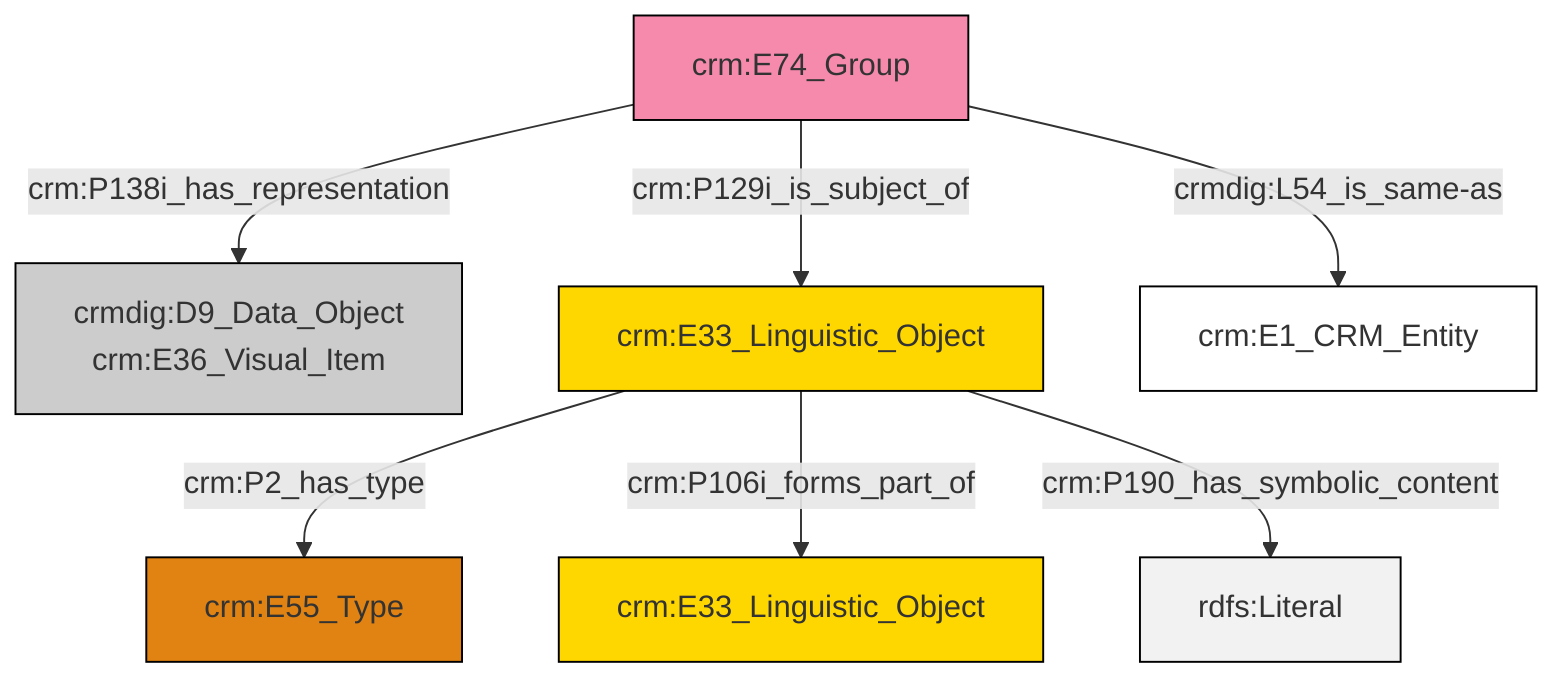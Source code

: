 graph TD
classDef Literal fill:#f2f2f2,stroke:#000000;
classDef CRM_Entity fill:#FFFFFF,stroke:#000000;
classDef Temporal_Entity fill:#00C9E6, stroke:#000000;
classDef Type fill:#E18312, stroke:#000000;
classDef Time-Span fill:#2C9C91, stroke:#000000;
classDef Appellation fill:#FFEB7F, stroke:#000000;
classDef Place fill:#008836, stroke:#000000;
classDef Persistent_Item fill:#B266B2, stroke:#000000;
classDef Conceptual_Object fill:#FFD700, stroke:#000000;
classDef Physical_Thing fill:#D2B48C, stroke:#000000;
classDef Actor fill:#f58aad, stroke:#000000;
classDef PC_Classes fill:#4ce600, stroke:#000000;
classDef Multi fill:#cccccc,stroke:#000000;

2["crm:E74_Group"]:::Actor -->|crm:P129i_is_subject_of| 3["crm:E33_Linguistic_Object"]:::Conceptual_Object
2["crm:E74_Group"]:::Actor -->|crm:P138i_has_representation| 0["crmdig:D9_Data_Object<br>crm:E36_Visual_Item"]:::Multi
3["crm:E33_Linguistic_Object"]:::Conceptual_Object -->|crm:P2_has_type| 4["crm:E55_Type"]:::Type
2["crm:E74_Group"]:::Actor -->|crmdig:L54_is_same-as| 5["crm:E1_CRM_Entity"]:::CRM_Entity
3["crm:E33_Linguistic_Object"]:::Conceptual_Object -->|crm:P106i_forms_part_of| 10["crm:E33_Linguistic_Object"]:::Conceptual_Object
3["crm:E33_Linguistic_Object"]:::Conceptual_Object -->|crm:P190_has_symbolic_content| 13[rdfs:Literal]:::Literal